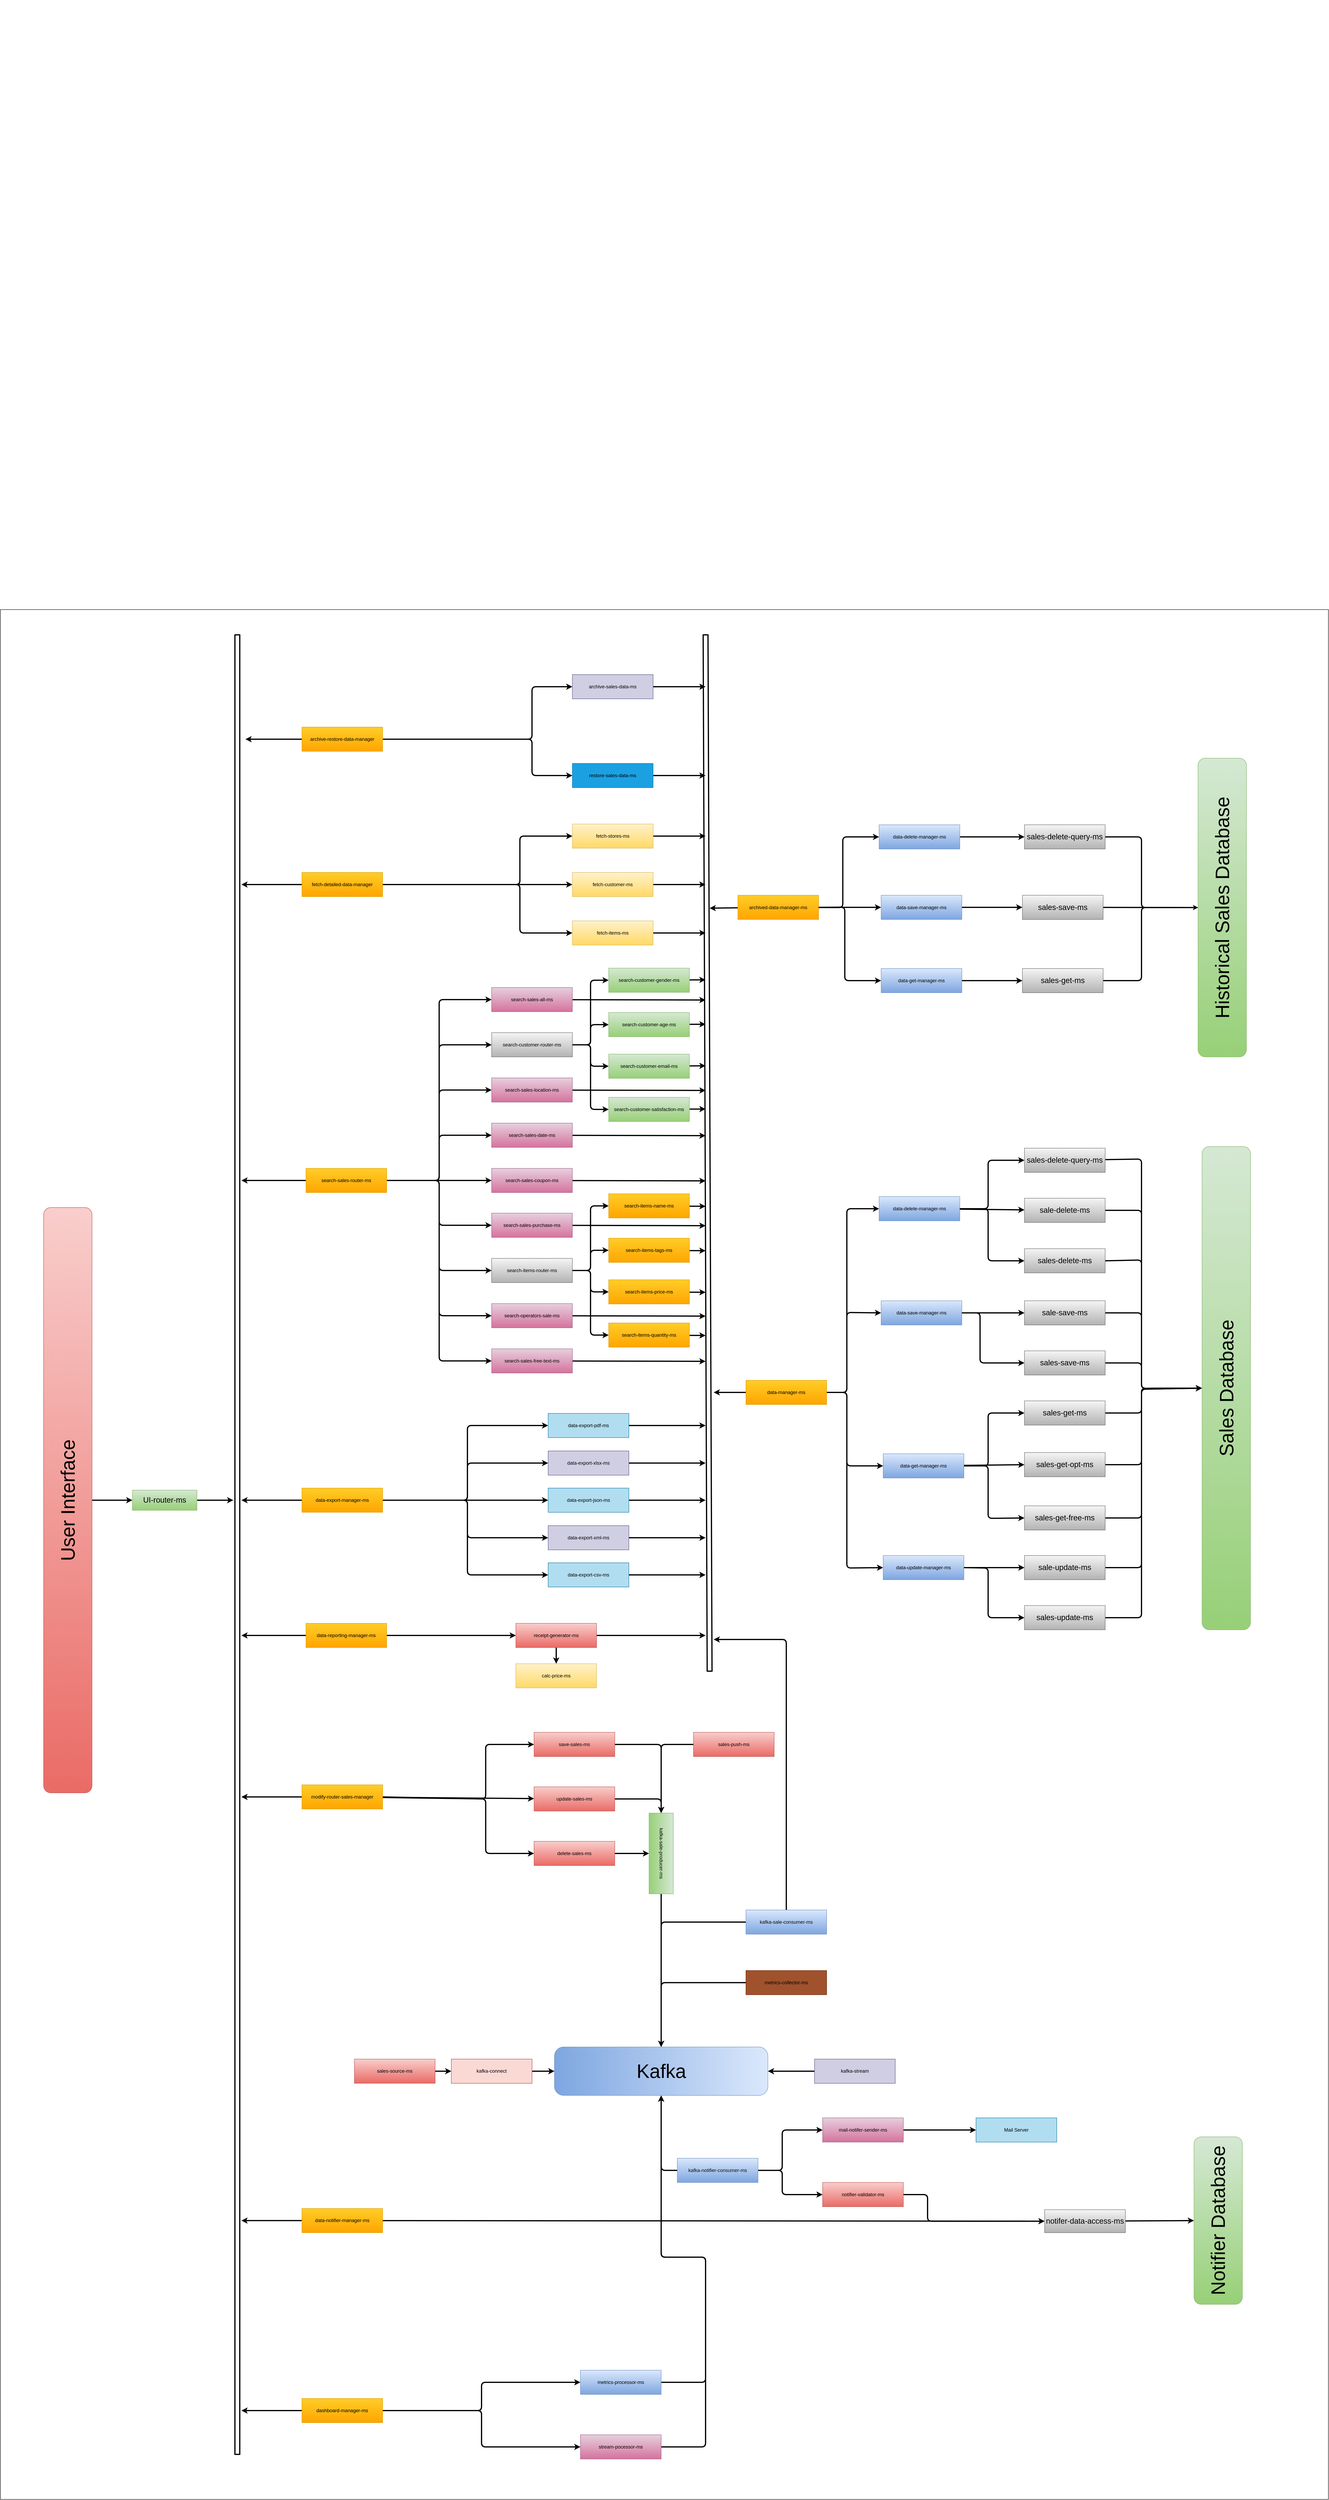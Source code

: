 <mxfile>
    <diagram name="Page-1" id="LnwlIgTbzqFxvhUvmdAp">
        <mxGraphModel dx="4910" dy="7591" grid="1" gridSize="10" guides="1" tooltips="1" connect="1" arrows="1" fold="1" page="1" pageScale="1" pageWidth="3300" pageHeight="4681" math="0" shadow="0">
            <root>
                <mxCell id="0"/>
                <mxCell id="1" parent="0"/>
                <mxCell id="683" value="" style="rounded=0;whiteSpace=wrap;html=1;" vertex="1" parent="1">
                    <mxGeometry x="3" y="-4681" width="3290" height="4681" as="geometry"/>
                </mxCell>
                <mxCell id="k_AekQBZjhVLjZ5sFI8h-23" value="" style="whiteSpace=wrap;html=1;aspect=fixed;" parent="1" vertex="1">
                    <mxGeometry x="440" y="-6190" width="90" as="geometry"/>
                </mxCell>
                <mxCell id="675" style="edgeStyle=none;html=1;entryX=0;entryY=0.5;entryDx=0;entryDy=0;strokeWidth=3;" parent="1" source="46" target="355" edge="1">
                    <mxGeometry relative="1" as="geometry">
                        <Array as="points">
                            <mxPoint x="1640" y="-1870"/>
                        </Array>
                    </mxGeometry>
                </mxCell>
                <mxCell id="46" value="&lt;font color=&quot;#000000&quot;&gt;sales-push-ms&lt;/font&gt;" style="rounded=0;whiteSpace=wrap;html=1;fillColor=#f8cecc;gradientColor=#ea6b66;strokeColor=#b85450;" parent="1" vertex="1">
                    <mxGeometry x="1720.0" y="-1900" width="200" height="60" as="geometry"/>
                </mxCell>
                <mxCell id="k_AekQBZjhVLjZ5sFI8h-5" value="&lt;font color=&quot;#000000&quot;&gt;calc-price-ms&lt;/font&gt;" style="rounded=0;whiteSpace=wrap;html=1;fillColor=#fff2cc;gradientColor=#ffd966;strokeColor=#d6b656;" parent="1" vertex="1">
                    <mxGeometry x="1280" y="-2070" width="200" height="60" as="geometry"/>
                </mxCell>
                <mxCell id="227" style="edgeStyle=orthogonalEdgeStyle;html=1;entryX=0.5;entryY=0;entryDx=0;entryDy=0;fontSize=19;fontColor=#000000;strokeWidth=3;" parent="1" source="k_AekQBZjhVLjZ5sFI8h-7" target="k_AekQBZjhVLjZ5sFI8h-5" edge="1">
                    <mxGeometry relative="1" as="geometry"/>
                </mxCell>
                <mxCell id="405" style="edgeStyle=none;html=1;strokeWidth=3;" parent="1" source="k_AekQBZjhVLjZ5sFI8h-7" edge="1">
                    <mxGeometry relative="1" as="geometry">
                        <mxPoint x="1750" y="-2140" as="targetPoint"/>
                        <Array as="points">
                            <mxPoint x="1590" y="-2140"/>
                            <mxPoint x="1670" y="-2140"/>
                        </Array>
                    </mxGeometry>
                </mxCell>
                <mxCell id="k_AekQBZjhVLjZ5sFI8h-7" value="&lt;font color=&quot;#000000&quot;&gt;receipt-generator-ms&lt;/font&gt;" style="rounded=0;whiteSpace=wrap;html=1;fillColor=#f8cecc;gradientColor=#ea6b66;strokeColor=#b85450;" parent="1" vertex="1">
                    <mxGeometry x="1280" y="-2170" width="200" height="60" as="geometry"/>
                </mxCell>
                <mxCell id="658" style="edgeStyle=none;html=1;strokeWidth=3;entryX=1;entryY=0.5;entryDx=0;entryDy=0;" parent="1" source="107" target="164" edge="1">
                    <mxGeometry relative="1" as="geometry">
                        <mxPoint x="1510" y="-780" as="targetPoint"/>
                        <Array as="points">
                            <mxPoint x="1750" y="-130"/>
                            <mxPoint x="1750" y="-600"/>
                            <mxPoint x="1640" y="-600"/>
                            <mxPoint x="1640" y="-910"/>
                        </Array>
                    </mxGeometry>
                </mxCell>
                <mxCell id="107" value="&lt;font color=&quot;#000000&quot;&gt;stream-pocessor-ms&lt;/font&gt;" style="rounded=0;whiteSpace=wrap;html=1;fillColor=#e6d0de;gradientColor=#d5739d;strokeColor=#996185;" parent="1" vertex="1">
                    <mxGeometry x="1440" y="-160.0" width="200" height="60" as="geometry"/>
                </mxCell>
                <mxCell id="657" style="edgeStyle=none;html=1;entryX=1;entryY=0.5;entryDx=0;entryDy=0;strokeWidth=3;exitX=1;exitY=0.5;exitDx=0;exitDy=0;" parent="1" source="110" target="164" edge="1">
                    <mxGeometry relative="1" as="geometry">
                        <Array as="points">
                            <mxPoint x="1750" y="-290"/>
                            <mxPoint x="1750" y="-600"/>
                            <mxPoint x="1640" y="-600"/>
                            <mxPoint x="1640" y="-910"/>
                        </Array>
                    </mxGeometry>
                </mxCell>
                <mxCell id="110" value="&lt;span style=&quot;color: rgb(0, 0, 0);&quot;&gt;metrics-processor-ms&lt;/span&gt;" style="rounded=0;whiteSpace=wrap;html=1;fillColor=#dae8fc;gradientColor=#7ea6e0;strokeColor=#6c8ebf;" parent="1" vertex="1">
                    <mxGeometry x="1440" y="-320" width="200" height="60" as="geometry"/>
                </mxCell>
                <mxCell id="511" style="edgeStyle=none;html=1;entryX=0;entryY=0.5;entryDx=0;entryDy=0;strokeWidth=3;exitX=1;exitY=0.5;exitDx=0;exitDy=0;" parent="1" source="126" target="132" edge="1">
                    <mxGeometry relative="1" as="geometry">
                        <Array as="points">
                            <mxPoint x="1160" y="-2475"/>
                            <mxPoint x="1160" y="-2660"/>
                        </Array>
                    </mxGeometry>
                </mxCell>
                <mxCell id="512" style="edgeStyle=none;html=1;entryX=0;entryY=0.5;entryDx=0;entryDy=0;strokeWidth=3;exitX=1;exitY=0.5;exitDx=0;exitDy=0;" parent="1" source="126" target="128" edge="1">
                    <mxGeometry relative="1" as="geometry">
                        <Array as="points">
                            <mxPoint x="1160" y="-2475"/>
                            <mxPoint x="1160" y="-2567"/>
                        </Array>
                    </mxGeometry>
                </mxCell>
                <mxCell id="513" style="edgeStyle=none;html=1;entryX=0;entryY=0.5;entryDx=0;entryDy=0;strokeWidth=3;" parent="1" source="126" target="133" edge="1">
                    <mxGeometry relative="1" as="geometry"/>
                </mxCell>
                <mxCell id="514" style="edgeStyle=none;html=1;entryX=0;entryY=0.5;entryDx=0;entryDy=0;strokeWidth=3;exitX=1;exitY=0.5;exitDx=0;exitDy=0;" parent="1" source="126" target="129" edge="1">
                    <mxGeometry relative="1" as="geometry">
                        <Array as="points">
                            <mxPoint x="1160" y="-2475"/>
                            <mxPoint x="1160" y="-2382"/>
                        </Array>
                    </mxGeometry>
                </mxCell>
                <mxCell id="515" style="edgeStyle=none;html=1;entryX=0;entryY=0.5;entryDx=0;entryDy=0;strokeWidth=3;exitX=1;exitY=0.5;exitDx=0;exitDy=0;" parent="1" source="126" target="130" edge="1">
                    <mxGeometry relative="1" as="geometry">
                        <Array as="points">
                            <mxPoint x="1160" y="-2475"/>
                            <mxPoint x="1160" y="-2290"/>
                        </Array>
                    </mxGeometry>
                </mxCell>
                <mxCell id="666" style="edgeStyle=none;html=1;strokeWidth=3;" parent="1" source="126" edge="1">
                    <mxGeometry relative="1" as="geometry">
                        <mxPoint x="600" y="-2475" as="targetPoint"/>
                    </mxGeometry>
                </mxCell>
                <mxCell id="126" value="&lt;span style=&quot;color: rgb(0, 0, 0);&quot;&gt;data-export-manager-ms&lt;/span&gt;" style="rounded=0;whiteSpace=wrap;html=1;fillColor=#ffcd28;gradientColor=#ffa500;strokeColor=#d79b00;" parent="1" vertex="1">
                    <mxGeometry x="750" y="-2505" width="200" height="60" as="geometry"/>
                </mxCell>
                <mxCell id="679" style="edgeStyle=none;html=1;strokeWidth=3;" parent="1" source="128" edge="1">
                    <mxGeometry relative="1" as="geometry">
                        <mxPoint x="1750" y="-2567" as="targetPoint"/>
                    </mxGeometry>
                </mxCell>
                <mxCell id="128" value="&lt;span style=&quot;color: rgb(0, 0, 0);&quot;&gt;data-export-xlsx-ms&lt;/span&gt;" style="rounded=0;whiteSpace=wrap;html=1;fillColor=#d0cee2;strokeColor=#56517e;" parent="1" vertex="1">
                    <mxGeometry x="1360" y="-2597" width="200" height="60" as="geometry"/>
                </mxCell>
                <mxCell id="681" style="edgeStyle=none;html=1;strokeWidth=3;" parent="1" source="129" edge="1">
                    <mxGeometry relative="1" as="geometry">
                        <mxPoint x="1750" y="-2382" as="targetPoint"/>
                    </mxGeometry>
                </mxCell>
                <mxCell id="129" value="&lt;span style=&quot;color: rgb(0, 0, 0);&quot;&gt;data-export-xml-ms&lt;/span&gt;" style="rounded=0;whiteSpace=wrap;html=1;fillColor=#d0cee2;strokeColor=#56517e;" parent="1" vertex="1">
                    <mxGeometry x="1360" y="-2412" width="200" height="60" as="geometry"/>
                </mxCell>
                <mxCell id="682" style="edgeStyle=none;html=1;strokeWidth=3;" parent="1" source="130" edge="1">
                    <mxGeometry relative="1" as="geometry">
                        <mxPoint x="1750" y="-2290" as="targetPoint"/>
                    </mxGeometry>
                </mxCell>
                <mxCell id="130" value="&lt;span style=&quot;color: rgb(0, 0, 0);&quot;&gt;data-export-csv-ms&lt;/span&gt;" style="rounded=0;whiteSpace=wrap;html=1;fillColor=#b1ddf0;strokeColor=#10739e;" parent="1" vertex="1">
                    <mxGeometry x="1360" y="-2320" width="200" height="60" as="geometry"/>
                </mxCell>
                <mxCell id="678" style="edgeStyle=none;html=1;strokeWidth=3;" parent="1" source="132" edge="1">
                    <mxGeometry relative="1" as="geometry">
                        <mxPoint x="1750" y="-2660" as="targetPoint"/>
                    </mxGeometry>
                </mxCell>
                <mxCell id="132" value="&lt;span style=&quot;color: rgb(0, 0, 0);&quot;&gt;data-export-pdf-ms&lt;/span&gt;" style="rounded=0;whiteSpace=wrap;html=1;fillColor=#b1ddf0;strokeColor=#10739e;" parent="1" vertex="1">
                    <mxGeometry x="1360" y="-2690" width="200" height="60" as="geometry"/>
                </mxCell>
                <mxCell id="680" style="edgeStyle=none;html=1;strokeWidth=3;" parent="1" source="133" edge="1">
                    <mxGeometry relative="1" as="geometry">
                        <mxPoint x="1750" y="-2475" as="targetPoint"/>
                    </mxGeometry>
                </mxCell>
                <mxCell id="133" value="&lt;span style=&quot;color: rgb(0, 0, 0);&quot;&gt;data-export-json-ms&lt;/span&gt;" style="rounded=0;whiteSpace=wrap;html=1;fillColor=#b1ddf0;strokeColor=#10739e;" parent="1" vertex="1">
                    <mxGeometry x="1360" y="-2505" width="200" height="60" as="geometry"/>
                </mxCell>
                <mxCell id="163" value="&lt;p style=&quot;line-height: 220%; font-size: 48px;&quot;&gt;&lt;font style=&quot;font-size: 48px;&quot; color=&quot;#000000&quot;&gt;Sales Database&lt;/font&gt;&lt;/p&gt;" style="rounded=1;whiteSpace=wrap;html=1;fillColor=#d5e8d4;gradientColor=#97d077;strokeColor=#82b366;verticalAlign=middle;horizontal=0;fontSize=48;" parent="1" vertex="1">
                    <mxGeometry x="2980" y="-3351" width="120" height="1197" as="geometry"/>
                </mxCell>
                <mxCell id="164" value="&lt;p style=&quot;line-height: 220%; font-size: 48px;&quot;&gt;&lt;font style=&quot;font-size: 48px;&quot; color=&quot;#000000&quot;&gt;Kafka&lt;/font&gt;&lt;/p&gt;" style="rounded=1;whiteSpace=wrap;html=1;fillColor=#dae8fc;gradientColor=#7ea6e0;strokeColor=#6c8ebf;verticalAlign=middle;horizontal=0;fontSize=48;rotation=90;arcSize=19;" parent="1" vertex="1">
                    <mxGeometry x="1580" y="-1325" width="120" height="528.75" as="geometry"/>
                </mxCell>
                <mxCell id="212" style="edgeStyle=orthogonalEdgeStyle;html=1;fontSize=19;fontColor=#000000;strokeWidth=3;" parent="1" source="165" target="233" edge="1">
                    <mxGeometry relative="1" as="geometry"/>
                </mxCell>
                <mxCell id="165" value="&lt;p style=&quot;line-height: 220%; font-size: 48px;&quot;&gt;&lt;font style=&quot;font-size: 48px;&quot; color=&quot;#000000&quot;&gt;User Interface&lt;/font&gt;&lt;/p&gt;" style="rounded=1;whiteSpace=wrap;html=1;fillColor=#f8cecc;gradientColor=#ea6b66;strokeColor=#b85450;verticalAlign=middle;horizontal=0;fontSize=48;" parent="1" vertex="1">
                    <mxGeometry x="110" y="-3200" width="120" height="1450" as="geometry"/>
                </mxCell>
                <mxCell id="665" style="edgeStyle=none;html=1;strokeWidth=3;" parent="1" source="233" edge="1">
                    <mxGeometry relative="1" as="geometry">
                        <mxPoint x="580" y="-2475" as="targetPoint"/>
                    </mxGeometry>
                </mxCell>
                <mxCell id="233" value="&lt;span style=&quot;color: rgb(0, 0, 0); font-size: 19px;&quot;&gt;UI-router-ms&lt;/span&gt;" style="rounded=0;whiteSpace=wrap;html=1;fillColor=#d5e8d4;gradientColor=#97d077;strokeColor=#82b366;fontSize=19;" parent="1" vertex="1">
                    <mxGeometry x="330" y="-2500" width="160" height="50" as="geometry"/>
                </mxCell>
                <mxCell id="244" style="edgeStyle=orthogonalEdgeStyle;html=1;entryX=0;entryY=0.5;entryDx=0;entryDy=0;fontSize=20;fontColor=#000000;strokeWidth=3;" parent="1" source="243" target="k_AekQBZjhVLjZ5sFI8h-7" edge="1">
                    <mxGeometry relative="1" as="geometry">
                        <Array as="points">
                            <mxPoint x="1240" y="-2140"/>
                            <mxPoint x="1240" y="-2140"/>
                        </Array>
                    </mxGeometry>
                </mxCell>
                <mxCell id="670" style="edgeStyle=none;html=1;strokeWidth=3;" parent="1" source="243" edge="1">
                    <mxGeometry relative="1" as="geometry">
                        <mxPoint x="600" y="-2140" as="targetPoint"/>
                    </mxGeometry>
                </mxCell>
                <mxCell id="243" value="&lt;span style=&quot;color: rgb(0, 0, 0);&quot;&gt;data-reporting-manager-ms&lt;/span&gt;" style="rounded=0;whiteSpace=wrap;html=1;fillColor=#ffcd28;gradientColor=#ffa500;strokeColor=#d79b00;" parent="1" vertex="1">
                    <mxGeometry x="760" y="-2170" width="200" height="60" as="geometry"/>
                </mxCell>
                <mxCell id="276" style="edgeStyle=orthogonalEdgeStyle;html=1;entryX=0;entryY=0.5;entryDx=0;entryDy=0;fontSize=28;fontColor=#000000;strokeWidth=3;" parent="1" edge="1">
                    <mxGeometry relative="1" as="geometry">
                        <mxPoint x="839.91" y="-620" as="sourcePoint"/>
                    </mxGeometry>
                </mxCell>
                <mxCell id="335" style="edgeStyle=none;html=1;strokeWidth=3;" parent="1" source="k_AekQBZjhVLjZ5sFI8h-2" edge="1">
                    <mxGeometry relative="1" as="geometry">
                        <mxPoint x="1750" y="-4120" as="targetPoint"/>
                    </mxGeometry>
                </mxCell>
                <mxCell id="k_AekQBZjhVLjZ5sFI8h-2" value="&lt;font color=&quot;#000000&quot;&gt;fetch-stores-ms&lt;/font&gt;" style="rounded=0;whiteSpace=wrap;html=1;fillColor=#fff2cc;gradientColor=#ffd966;strokeColor=#d6b656;" parent="1" vertex="1">
                    <mxGeometry x="1420.09" y="-4150" width="200" height="60" as="geometry"/>
                </mxCell>
                <mxCell id="336" style="edgeStyle=none;html=1;strokeWidth=3;" parent="1" source="k_AekQBZjhVLjZ5sFI8h-3" edge="1">
                    <mxGeometry relative="1" as="geometry">
                        <mxPoint x="1750" y="-4000" as="targetPoint"/>
                    </mxGeometry>
                </mxCell>
                <mxCell id="k_AekQBZjhVLjZ5sFI8h-3" value="&lt;font color=&quot;#050505&quot;&gt;fetch-customer-ms&lt;/font&gt;" style="rounded=0;whiteSpace=wrap;html=1;fillColor=#fff2cc;gradientColor=#ffd966;strokeColor=#d6b656;" parent="1" vertex="1">
                    <mxGeometry x="1420" y="-4030" width="200" height="60" as="geometry"/>
                </mxCell>
                <mxCell id="337" style="edgeStyle=none;html=1;strokeWidth=3;" parent="1" source="k_AekQBZjhVLjZ5sFI8h-4" edge="1">
                    <mxGeometry relative="1" as="geometry">
                        <mxPoint x="1750" y="-3880" as="targetPoint"/>
                    </mxGeometry>
                </mxCell>
                <mxCell id="k_AekQBZjhVLjZ5sFI8h-4" value="&lt;font color=&quot;#000000&quot;&gt;fetch-items-ms&lt;/font&gt;" style="rounded=0;whiteSpace=wrap;html=1;fillColor=#fff2cc;gradientColor=#ffd966;strokeColor=#d6b656;" parent="1" vertex="1">
                    <mxGeometry x="1420" y="-3910" width="200" height="60" as="geometry"/>
                </mxCell>
                <mxCell id="262" style="edgeStyle=orthogonalEdgeStyle;html=1;entryX=0;entryY=0.5;entryDx=0;entryDy=0;fontSize=28;fontColor=#000000;strokeWidth=3;" parent="1" source="260" target="k_AekQBZjhVLjZ5sFI8h-3" edge="1">
                    <mxGeometry relative="1" as="geometry"/>
                </mxCell>
                <mxCell id="263" style="edgeStyle=orthogonalEdgeStyle;html=1;entryX=0;entryY=0.5;entryDx=0;entryDy=0;fontSize=28;fontColor=#000000;strokeWidth=3;" parent="1" source="260" target="k_AekQBZjhVLjZ5sFI8h-4" edge="1">
                    <mxGeometry relative="1" as="geometry">
                        <Array as="points">
                            <mxPoint x="1290" y="-4000"/>
                            <mxPoint x="1290" y="-3880"/>
                        </Array>
                    </mxGeometry>
                </mxCell>
                <mxCell id="264" style="edgeStyle=orthogonalEdgeStyle;html=1;entryX=0;entryY=0.5;entryDx=0;entryDy=0;fontSize=28;fontColor=#000000;strokeWidth=3;" parent="1" source="260" target="k_AekQBZjhVLjZ5sFI8h-2" edge="1">
                    <mxGeometry relative="1" as="geometry">
                        <Array as="points">
                            <mxPoint x="1290" y="-4000"/>
                            <mxPoint x="1290" y="-4120"/>
                        </Array>
                    </mxGeometry>
                </mxCell>
                <mxCell id="668" style="edgeStyle=none;html=1;strokeWidth=3;" parent="1" source="260" edge="1">
                    <mxGeometry relative="1" as="geometry">
                        <mxPoint x="600" y="-4000" as="targetPoint"/>
                    </mxGeometry>
                </mxCell>
                <mxCell id="260" value="&lt;span style=&quot;color: rgb(0, 0, 0);&quot;&gt;fetch-detailed-data-manager&lt;/span&gt;" style="rounded=0;whiteSpace=wrap;html=1;fillColor=#ffcd28;gradientColor=#ffa500;strokeColor=#d79b00;" parent="1" vertex="1">
                    <mxGeometry x="750" y="-4030" width="200" height="60" as="geometry"/>
                </mxCell>
                <mxCell id="283" style="edgeStyle=orthogonalEdgeStyle;html=1;entryX=0;entryY=0.5;entryDx=0;entryDy=0;fontSize=28;fontColor=#000000;strokeWidth=3;exitX=1;exitY=0.5;exitDx=0;exitDy=0;" parent="1" source="281" target="110" edge="1">
                    <mxGeometry relative="1" as="geometry">
                        <mxPoint x="1420.09" y="-390" as="sourcePoint"/>
                    </mxGeometry>
                </mxCell>
                <mxCell id="284" style="edgeStyle=orthogonalEdgeStyle;html=1;entryX=0;entryY=0.5;entryDx=0;entryDy=0;fontSize=28;fontColor=#000000;strokeWidth=3;exitX=1;exitY=0.5;exitDx=0;exitDy=0;" parent="1" source="281" target="107" edge="1">
                    <mxGeometry relative="1" as="geometry">
                        <mxPoint x="1420.09" y="-390" as="sourcePoint"/>
                    </mxGeometry>
                </mxCell>
                <mxCell id="674" style="edgeStyle=none;html=1;strokeWidth=3;" parent="1" source="281" edge="1">
                    <mxGeometry relative="1" as="geometry">
                        <mxPoint x="600" y="-220" as="targetPoint"/>
                    </mxGeometry>
                </mxCell>
                <mxCell id="281" value="&lt;span style=&quot;color: rgb(0, 0, 0);&quot;&gt;dashboard-manager-ms&lt;/span&gt;" style="rounded=0;whiteSpace=wrap;html=1;fillColor=#ffcd28;gradientColor=#ffa500;strokeColor=#d79b00;" parent="1" vertex="1">
                    <mxGeometry x="750" y="-250" width="200" height="60" as="geometry"/>
                </mxCell>
                <mxCell id="317" style="edgeStyle=none;html=1;strokeWidth=3;" parent="1" source="301" edge="1">
                    <mxGeometry relative="1" as="geometry">
                        <mxPoint x="1770" y="-2742" as="targetPoint"/>
                    </mxGeometry>
                </mxCell>
                <mxCell id="579" style="edgeStyle=none;html=1;entryX=0;entryY=0.5;entryDx=0;entryDy=0;strokeWidth=3;" parent="1" source="301" target="542" edge="1">
                    <mxGeometry relative="1" as="geometry">
                        <Array as="points">
                            <mxPoint x="2100" y="-2742"/>
                            <mxPoint x="2100" y="-3197"/>
                        </Array>
                    </mxGeometry>
                </mxCell>
                <mxCell id="580" style="edgeStyle=none;html=1;entryX=0;entryY=0.5;entryDx=0;entryDy=0;strokeWidth=3;" parent="1" source="301" target="544" edge="1">
                    <mxGeometry relative="1" as="geometry">
                        <Array as="points">
                            <mxPoint x="2100" y="-2742"/>
                            <mxPoint x="2100" y="-2940"/>
                        </Array>
                    </mxGeometry>
                </mxCell>
                <mxCell id="581" style="edgeStyle=none;html=1;entryX=0;entryY=0.5;entryDx=0;entryDy=0;strokeWidth=3;" parent="1" source="301" target="543" edge="1">
                    <mxGeometry relative="1" as="geometry">
                        <Array as="points">
                            <mxPoint x="2100" y="-2742"/>
                            <mxPoint x="2100" y="-2560"/>
                        </Array>
                    </mxGeometry>
                </mxCell>
                <mxCell id="582" style="edgeStyle=none;html=1;entryX=0;entryY=0.5;entryDx=0;entryDy=0;strokeWidth=3;" parent="1" source="301" target="545" edge="1">
                    <mxGeometry relative="1" as="geometry">
                        <Array as="points">
                            <mxPoint x="2100" y="-2742"/>
                            <mxPoint x="2100" y="-2307"/>
                        </Array>
                    </mxGeometry>
                </mxCell>
                <mxCell id="301" value="&lt;span style=&quot;color: rgb(0, 0, 0);&quot;&gt;data-manager-ms&lt;/span&gt;" style="rounded=0;whiteSpace=wrap;html=1;fillColor=#ffcd28;gradientColor=#ffa500;strokeColor=#d79b00;" parent="1" vertex="1">
                    <mxGeometry x="1850" y="-2772" width="200" height="60" as="geometry"/>
                </mxCell>
                <mxCell id="390" style="edgeStyle=none;html=1;strokeWidth=3;fontSize=21;" parent="1" source="n_p32m99cEEpmiuZ1xKt-4" edge="1">
                    <mxGeometry relative="1" as="geometry">
                        <mxPoint x="1750" y="-3378" as="targetPoint"/>
                    </mxGeometry>
                </mxCell>
                <mxCell id="n_p32m99cEEpmiuZ1xKt-4" value="&lt;span style=&quot;color: rgb(0, 0, 0);&quot;&gt;search-sales-date-ms&lt;/span&gt;" style="rounded=0;whiteSpace=wrap;html=1;fillColor=#e6d0de;gradientColor=#d5739d;strokeColor=#996185;" parent="1" vertex="1">
                    <mxGeometry x="1220" y="-3409" width="200" height="60" as="geometry"/>
                </mxCell>
                <mxCell id="392" style="edgeStyle=none;html=1;strokeWidth=3;fontSize=21;" parent="1" source="n_p32m99cEEpmiuZ1xKt-7" edge="1">
                    <mxGeometry relative="1" as="geometry">
                        <mxPoint x="1750" y="-3490" as="targetPoint"/>
                    </mxGeometry>
                </mxCell>
                <mxCell id="n_p32m99cEEpmiuZ1xKt-7" value="&lt;span style=&quot;color: rgb(0, 0, 0);&quot;&gt;search-sales-location-ms&lt;/span&gt;" style="rounded=0;whiteSpace=wrap;html=1;fillColor=#e6d0de;gradientColor=#d5739d;strokeColor=#996185;" parent="1" vertex="1">
                    <mxGeometry x="1220" y="-3521" width="200" height="60" as="geometry"/>
                </mxCell>
                <mxCell id="n_p32m99cEEpmiuZ1xKt-10" value="&lt;span style=&quot;color: rgb(0, 0, 0);&quot;&gt;search-customer-router-ms&lt;/span&gt;" style="rounded=0;whiteSpace=wrap;html=1;fillColor=#f5f5f5;gradientColor=#b3b3b3;strokeColor=#666666;" parent="1" vertex="1">
                    <mxGeometry x="1220.09" y="-3633" width="200" height="60" as="geometry"/>
                </mxCell>
                <mxCell id="n_p32m99cEEpmiuZ1xKt-16" value="&lt;span style=&quot;color: rgb(0, 0, 0);&quot;&gt;search-items-router-ms&lt;/span&gt;" style="rounded=0;whiteSpace=wrap;html=1;fillColor=#f5f5f5;gradientColor=#b3b3b3;strokeColor=#666666;" parent="1" vertex="1">
                    <mxGeometry x="1220" y="-3074" width="200" height="60" as="geometry"/>
                </mxCell>
                <mxCell id="394" style="edgeStyle=none;html=1;strokeWidth=3;fontSize=21;" parent="1" source="n_p32m99cEEpmiuZ1xKt-19" edge="1">
                    <mxGeometry relative="1" as="geometry">
                        <mxPoint x="1750" y="-3155" as="targetPoint"/>
                    </mxGeometry>
                </mxCell>
                <mxCell id="n_p32m99cEEpmiuZ1xKt-19" value="&lt;span style=&quot;color: rgb(0, 0, 0);&quot;&gt;search-sales-purchase-ms&lt;/span&gt;" style="rounded=0;whiteSpace=wrap;html=1;fillColor=#e6d0de;gradientColor=#d5739d;strokeColor=#996185;" parent="1" vertex="1">
                    <mxGeometry x="1220" y="-3186" width="200" height="60" as="geometry"/>
                </mxCell>
                <mxCell id="388" style="edgeStyle=none;html=1;strokeWidth=3;fontSize=21;" parent="1" source="n_p32m99cEEpmiuZ1xKt-22" edge="1">
                    <mxGeometry relative="1" as="geometry">
                        <mxPoint x="1750" y="-3266" as="targetPoint"/>
                    </mxGeometry>
                </mxCell>
                <mxCell id="n_p32m99cEEpmiuZ1xKt-22" value="&lt;span style=&quot;color: rgb(0, 0, 0);&quot;&gt;search-sales&lt;/span&gt;&lt;font color=&quot;#000000&quot;&gt;-coupon-ms&lt;/font&gt;" style="rounded=0;whiteSpace=wrap;html=1;fillColor=#e6d0de;gradientColor=#d5739d;strokeColor=#996185;" parent="1" vertex="1">
                    <mxGeometry x="1220" y="-3297" width="200" height="60" as="geometry"/>
                </mxCell>
                <mxCell id="391" style="edgeStyle=none;html=1;strokeWidth=3;fontSize=21;" parent="1" source="n_p32m99cEEpmiuZ1xKt-26" edge="1">
                    <mxGeometry relative="1" as="geometry">
                        <mxPoint x="1750" y="-2931" as="targetPoint"/>
                    </mxGeometry>
                </mxCell>
                <mxCell id="n_p32m99cEEpmiuZ1xKt-26" value="&lt;span style=&quot;color: rgb(0, 0, 0);&quot;&gt;search-operators-sale-ms&lt;/span&gt;" style="rounded=0;whiteSpace=wrap;html=1;fillColor=#e6d0de;gradientColor=#d5739d;strokeColor=#996185;" parent="1" vertex="1">
                    <mxGeometry x="1220" y="-2962" width="200" height="60" as="geometry"/>
                </mxCell>
                <mxCell id="389" style="edgeStyle=none;html=1;strokeWidth=3;fontSize=21;" parent="1" source="n_p32m99cEEpmiuZ1xKt-29" edge="1">
                    <mxGeometry relative="1" as="geometry">
                        <mxPoint x="1750" y="-2819" as="targetPoint"/>
                    </mxGeometry>
                </mxCell>
                <mxCell id="n_p32m99cEEpmiuZ1xKt-29" value="&lt;span style=&quot;color: rgb(0, 0, 0);&quot;&gt;search-sales-free-text-ms&lt;/span&gt;" style="rounded=0;whiteSpace=wrap;html=1;fillColor=#e6d0de;gradientColor=#d5739d;strokeColor=#996185;" parent="1" vertex="1">
                    <mxGeometry x="1220.09" y="-2850" width="200" height="60" as="geometry"/>
                </mxCell>
                <mxCell id="393" style="edgeStyle=none;html=1;strokeWidth=3;fontSize=21;" parent="1" source="oRM4DhLdFYv9oafPMZ9c-1" edge="1">
                    <mxGeometry relative="1" as="geometry">
                        <mxPoint x="1750" y="-3714" as="targetPoint"/>
                    </mxGeometry>
                </mxCell>
                <mxCell id="oRM4DhLdFYv9oafPMZ9c-1" value="&lt;span style=&quot;color: rgb(0, 0, 0);&quot;&gt;search-sales-all-ms&lt;/span&gt;" style="rounded=0;whiteSpace=wrap;html=1;fillColor=#e6d0de;gradientColor=#d5739d;strokeColor=#996185;" parent="1" vertex="1">
                    <mxGeometry x="1220" y="-3745" width="200" height="60" as="geometry"/>
                </mxCell>
                <mxCell id="330" style="edgeStyle=none;html=1;strokeWidth=3;" parent="1" source="13" edge="1">
                    <mxGeometry relative="1" as="geometry">
                        <mxPoint x="1750" y="-3203" as="targetPoint"/>
                    </mxGeometry>
                </mxCell>
                <mxCell id="13" value="&lt;span style=&quot;color: rgb(0, 0, 0);&quot;&gt;search-items-name-ms&lt;/span&gt;" style="rounded=0;whiteSpace=wrap;html=1;fillColor=#ffcd28;gradientColor=#ffa500;strokeColor=#d79b00;" parent="1" vertex="1">
                    <mxGeometry x="1510" y="-3234" width="200" height="60" as="geometry"/>
                </mxCell>
                <mxCell id="187" style="edgeStyle=orthogonalEdgeStyle;html=1;entryX=0;entryY=0.5;entryDx=0;entryDy=0;fontSize=48;fontColor=#000000;strokeWidth=3;" parent="1" source="n_p32m99cEEpmiuZ1xKt-16" target="13" edge="1">
                    <mxGeometry relative="1" as="geometry"/>
                </mxCell>
                <mxCell id="329" style="edgeStyle=none;html=1;strokeWidth=3;" parent="1" source="14" edge="1">
                    <mxGeometry relative="1" as="geometry">
                        <mxPoint x="1750" y="-3093" as="targetPoint"/>
                    </mxGeometry>
                </mxCell>
                <mxCell id="14" value="&lt;span style=&quot;color: rgb(0, 0, 0);&quot;&gt;search-items-tags-ms&lt;/span&gt;" style="rounded=0;whiteSpace=wrap;html=1;fillColor=#ffcd28;gradientColor=#ffa500;strokeColor=#d79b00;" parent="1" vertex="1">
                    <mxGeometry x="1510" y="-3124" width="200" height="60" as="geometry"/>
                </mxCell>
                <mxCell id="188" style="edgeStyle=orthogonalEdgeStyle;html=1;entryX=0;entryY=0.5;entryDx=0;entryDy=0;fontSize=48;fontColor=#000000;strokeWidth=3;" parent="1" source="n_p32m99cEEpmiuZ1xKt-16" target="14" edge="1">
                    <mxGeometry relative="1" as="geometry"/>
                </mxCell>
                <mxCell id="328" style="edgeStyle=none;html=1;strokeWidth=3;" parent="1" source="15" edge="1">
                    <mxGeometry relative="1" as="geometry">
                        <mxPoint x="1750" y="-2990" as="targetPoint"/>
                    </mxGeometry>
                </mxCell>
                <mxCell id="15" value="&lt;span style=&quot;color: rgb(0, 0, 0);&quot;&gt;search-items-price-ms&lt;/span&gt;" style="rounded=0;whiteSpace=wrap;html=1;fillColor=#ffcd28;gradientColor=#ffa500;strokeColor=#d79b00;" parent="1" vertex="1">
                    <mxGeometry x="1510" y="-3021" width="200" height="60" as="geometry"/>
                </mxCell>
                <mxCell id="189" style="edgeStyle=orthogonalEdgeStyle;html=1;entryX=0;entryY=0.5;entryDx=0;entryDy=0;fontSize=48;fontColor=#000000;strokeWidth=3;" parent="1" source="n_p32m99cEEpmiuZ1xKt-16" target="15" edge="1">
                    <mxGeometry relative="1" as="geometry"/>
                </mxCell>
                <mxCell id="327" style="edgeStyle=none;html=1;strokeWidth=3;" parent="1" source="16" edge="1">
                    <mxGeometry relative="1" as="geometry">
                        <mxPoint x="1750" y="-2883" as="targetPoint"/>
                    </mxGeometry>
                </mxCell>
                <mxCell id="16" value="&lt;span style=&quot;color: rgb(0, 0, 0);&quot;&gt;search-items-quantity-ms&lt;/span&gt;" style="rounded=0;whiteSpace=wrap;html=1;fillColor=#ffcd28;gradientColor=#ffa500;strokeColor=#d79b00;" parent="1" vertex="1">
                    <mxGeometry x="1510" y="-2914" width="200" height="60" as="geometry"/>
                </mxCell>
                <mxCell id="190" style="edgeStyle=orthogonalEdgeStyle;html=1;entryX=0;entryY=0.5;entryDx=0;entryDy=0;fontSize=48;fontColor=#000000;strokeWidth=3;" parent="1" source="n_p32m99cEEpmiuZ1xKt-16" target="16" edge="1">
                    <mxGeometry relative="1" as="geometry"/>
                </mxCell>
                <mxCell id="178" style="edgeStyle=orthogonalEdgeStyle;html=1;entryX=0;entryY=0.5;entryDx=0;entryDy=0;fontSize=48;fontColor=#000000;strokeWidth=3;" parent="1" source="166" target="oRM4DhLdFYv9oafPMZ9c-1" edge="1">
                    <mxGeometry relative="1" as="geometry"/>
                </mxCell>
                <mxCell id="179" style="edgeStyle=orthogonalEdgeStyle;html=1;entryX=0;entryY=0.5;entryDx=0;entryDy=0;fontSize=48;fontColor=#000000;strokeWidth=3;" parent="1" source="166" target="n_p32m99cEEpmiuZ1xKt-10" edge="1">
                    <mxGeometry relative="1" as="geometry"/>
                </mxCell>
                <mxCell id="180" style="edgeStyle=orthogonalEdgeStyle;html=1;entryX=0;entryY=0.5;entryDx=0;entryDy=0;fontSize=48;fontColor=#000000;strokeWidth=3;" parent="1" source="166" target="n_p32m99cEEpmiuZ1xKt-7" edge="1">
                    <mxGeometry relative="1" as="geometry"/>
                </mxCell>
                <mxCell id="181" style="edgeStyle=orthogonalEdgeStyle;html=1;entryX=0;entryY=0.5;entryDx=0;entryDy=0;fontSize=48;fontColor=#000000;strokeWidth=3;" parent="1" source="166" target="n_p32m99cEEpmiuZ1xKt-4" edge="1">
                    <mxGeometry relative="1" as="geometry"/>
                </mxCell>
                <mxCell id="182" style="edgeStyle=orthogonalEdgeStyle;html=1;entryX=0;entryY=0.5;entryDx=0;entryDy=0;fontSize=48;fontColor=#000000;strokeWidth=3;" parent="1" source="166" target="n_p32m99cEEpmiuZ1xKt-22" edge="1">
                    <mxGeometry relative="1" as="geometry"/>
                </mxCell>
                <mxCell id="183" style="edgeStyle=orthogonalEdgeStyle;html=1;entryX=0;entryY=0.5;entryDx=0;entryDy=0;fontSize=48;fontColor=#000000;strokeWidth=3;" parent="1" source="166" target="n_p32m99cEEpmiuZ1xKt-19" edge="1">
                    <mxGeometry relative="1" as="geometry"/>
                </mxCell>
                <mxCell id="184" style="edgeStyle=orthogonalEdgeStyle;html=1;entryX=0;entryY=0.5;entryDx=0;entryDy=0;fontSize=48;fontColor=#000000;strokeWidth=3;" parent="1" source="166" target="n_p32m99cEEpmiuZ1xKt-16" edge="1">
                    <mxGeometry relative="1" as="geometry"/>
                </mxCell>
                <mxCell id="185" style="edgeStyle=orthogonalEdgeStyle;html=1;fontSize=48;fontColor=#000000;entryX=0;entryY=0.5;entryDx=0;entryDy=0;strokeWidth=3;" parent="1" source="166" target="n_p32m99cEEpmiuZ1xKt-26" edge="1">
                    <mxGeometry relative="1" as="geometry">
                        <mxPoint x="1180.0" y="-3004" as="targetPoint"/>
                    </mxGeometry>
                </mxCell>
                <mxCell id="186" style="edgeStyle=orthogonalEdgeStyle;html=1;entryX=0;entryY=0.5;entryDx=0;entryDy=0;fontSize=48;fontColor=#000000;strokeWidth=3;" parent="1" source="166" target="n_p32m99cEEpmiuZ1xKt-29" edge="1">
                    <mxGeometry relative="1" as="geometry"/>
                </mxCell>
                <mxCell id="667" style="edgeStyle=none;html=1;strokeWidth=3;" parent="1" source="166" edge="1">
                    <mxGeometry relative="1" as="geometry">
                        <mxPoint x="600" y="-3267" as="targetPoint"/>
                    </mxGeometry>
                </mxCell>
                <mxCell id="166" value="&lt;font color=&quot;#000000&quot;&gt;search-sales-router-ms&lt;/font&gt;" style="rounded=0;whiteSpace=wrap;html=1;fillColor=#ffcd28;gradientColor=#ffa500;strokeColor=#d79b00;" parent="1" vertex="1">
                    <mxGeometry x="760" y="-3297" width="200" height="60" as="geometry"/>
                </mxCell>
                <mxCell id="334" style="edgeStyle=none;html=1;strokeWidth=3;" parent="1" source="25" edge="1">
                    <mxGeometry relative="1" as="geometry">
                        <mxPoint x="1750" y="-3764" as="targetPoint"/>
                    </mxGeometry>
                </mxCell>
                <mxCell id="25" value="&lt;span style=&quot;color: rgb(0, 0, 0);&quot;&gt;search-customer-gender-ms&lt;/span&gt;" style="rounded=0;whiteSpace=wrap;html=1;fillColor=#d5e8d4;gradientColor=#97d077;strokeColor=#82b366;" parent="1" vertex="1">
                    <mxGeometry x="1510" y="-3793" width="200" height="60" as="geometry"/>
                </mxCell>
                <mxCell id="193" style="edgeStyle=orthogonalEdgeStyle;html=1;entryX=0;entryY=0.5;entryDx=0;entryDy=0;fontSize=48;fontColor=#000000;strokeWidth=3;" parent="1" source="n_p32m99cEEpmiuZ1xKt-10" target="25" edge="1">
                    <mxGeometry relative="1" as="geometry"/>
                </mxCell>
                <mxCell id="333" style="edgeStyle=none;html=1;strokeWidth=3;" parent="1" source="26" edge="1">
                    <mxGeometry relative="1" as="geometry">
                        <mxPoint x="1750" y="-3654" as="targetPoint"/>
                    </mxGeometry>
                </mxCell>
                <mxCell id="26" value="&lt;span style=&quot;color: rgb(0, 0, 0);&quot;&gt;search-customer-age-ms&lt;/span&gt;" style="rounded=0;whiteSpace=wrap;html=1;fillColor=#d5e8d4;gradientColor=#97d077;strokeColor=#82b366;" parent="1" vertex="1">
                    <mxGeometry x="1510" y="-3683" width="200" height="60" as="geometry"/>
                </mxCell>
                <mxCell id="194" style="edgeStyle=orthogonalEdgeStyle;html=1;fontSize=48;fontColor=#000000;strokeWidth=3;" parent="1" source="n_p32m99cEEpmiuZ1xKt-10" target="26" edge="1">
                    <mxGeometry relative="1" as="geometry"/>
                </mxCell>
                <mxCell id="332" style="edgeStyle=none;html=1;strokeWidth=3;" parent="1" source="27" edge="1">
                    <mxGeometry relative="1" as="geometry">
                        <mxPoint x="1750" y="-3551" as="targetPoint"/>
                    </mxGeometry>
                </mxCell>
                <mxCell id="27" value="&lt;span style=&quot;color: rgb(0, 0, 0);&quot;&gt;search-customer-email-ms&lt;/span&gt;" style="rounded=0;whiteSpace=wrap;html=1;fillColor=#d5e8d4;gradientColor=#97d077;strokeColor=#82b366;" parent="1" vertex="1">
                    <mxGeometry x="1510" y="-3580" width="200" height="60" as="geometry"/>
                </mxCell>
                <mxCell id="195" style="edgeStyle=orthogonalEdgeStyle;html=1;fontSize=48;fontColor=#000000;strokeWidth=3;" parent="1" source="n_p32m99cEEpmiuZ1xKt-10" target="27" edge="1">
                    <mxGeometry relative="1" as="geometry"/>
                </mxCell>
                <mxCell id="331" style="edgeStyle=none;html=1;strokeWidth=3;" parent="1" source="28" edge="1">
                    <mxGeometry relative="1" as="geometry">
                        <mxPoint x="1750" y="-3444" as="targetPoint"/>
                    </mxGeometry>
                </mxCell>
                <mxCell id="28" value="&lt;font color=&quot;#000000&quot;&gt;search-customer-satisfaction&lt;/font&gt;&lt;font color=&quot;#000000&quot;&gt;-ms&lt;/font&gt;" style="rounded=0;whiteSpace=wrap;html=1;fillColor=#d5e8d4;gradientColor=#97d077;strokeColor=#82b366;" parent="1" vertex="1">
                    <mxGeometry x="1510" y="-3473" width="200" height="60" as="geometry"/>
                </mxCell>
                <mxCell id="196" style="edgeStyle=orthogonalEdgeStyle;html=1;entryX=0;entryY=0.5;entryDx=0;entryDy=0;fontSize=48;fontColor=#000000;strokeWidth=3;" parent="1" source="n_p32m99cEEpmiuZ1xKt-10" target="28" edge="1">
                    <mxGeometry relative="1" as="geometry"/>
                </mxCell>
                <mxCell id="315" value="" style="endArrow=none;html=1;strokeWidth=3;shape=flexArrow;" parent="1" edge="1">
                    <mxGeometry width="50" height="50" relative="1" as="geometry">
                        <mxPoint x="1760" y="-2050" as="sourcePoint"/>
                        <mxPoint x="1750" y="-4620" as="targetPoint"/>
                    </mxGeometry>
                </mxCell>
                <mxCell id="338" value="&lt;p style=&quot;line-height: 220%; font-size: 48px;&quot;&gt;&lt;font style=&quot;font-size: 48px;&quot; color=&quot;#000000&quot;&gt;Historical Sales&amp;nbsp;&lt;/font&gt;&lt;span style=&quot;color: rgb(0, 0, 0);&quot;&gt;Database&lt;/span&gt;&lt;/p&gt;" style="rounded=1;whiteSpace=wrap;html=1;fillColor=#d5e8d4;gradientColor=#97d077;strokeColor=#82b366;verticalAlign=middle;horizontal=0;fontSize=48;" parent="1" vertex="1">
                    <mxGeometry x="2970" y="-4313" width="120" height="740" as="geometry"/>
                </mxCell>
                <mxCell id="421" style="edgeStyle=none;html=1;strokeWidth=3;" parent="1" source="339" edge="1">
                    <mxGeometry relative="1" as="geometry">
                        <mxPoint x="1750" y="-4490" as="targetPoint"/>
                    </mxGeometry>
                </mxCell>
                <mxCell id="339" value="&lt;span style=&quot;color: rgb(0, 0, 0);&quot;&gt;archive-sales-data-ms&lt;/span&gt;" style="rounded=0;whiteSpace=wrap;html=1;fillColor=#d0cee2;strokeColor=#56517e;rotation=0;" parent="1" vertex="1">
                    <mxGeometry x="1420" y="-4520" width="200" height="60" as="geometry"/>
                </mxCell>
                <mxCell id="422" style="edgeStyle=none;html=1;strokeWidth=3;" parent="1" source="340" edge="1">
                    <mxGeometry relative="1" as="geometry">
                        <mxPoint x="1750" y="-4270" as="targetPoint"/>
                    </mxGeometry>
                </mxCell>
                <mxCell id="340" value="&lt;span style=&quot;color: rgb(0, 0, 0);&quot;&gt;restore-sales-data-ms&lt;/span&gt;" style="rounded=0;whiteSpace=wrap;html=1;fillColor=#1ba1e2;strokeColor=#006EAF;rotation=0;fontColor=#ffffff;" parent="1" vertex="1">
                    <mxGeometry x="1420" y="-4300" width="200" height="60" as="geometry"/>
                </mxCell>
                <mxCell id="419" style="edgeStyle=none;html=1;entryX=0;entryY=0.5;entryDx=0;entryDy=0;strokeWidth=3;exitX=1;exitY=0.5;exitDx=0;exitDy=0;" parent="1" source="345" target="339" edge="1">
                    <mxGeometry relative="1" as="geometry">
                        <Array as="points">
                            <mxPoint x="1320" y="-4360"/>
                            <mxPoint x="1320" y="-4490"/>
                        </Array>
                    </mxGeometry>
                </mxCell>
                <mxCell id="420" style="edgeStyle=none;html=1;entryX=0;entryY=0.5;entryDx=0;entryDy=0;strokeWidth=3;" parent="1" source="345" target="340" edge="1">
                    <mxGeometry relative="1" as="geometry">
                        <Array as="points">
                            <mxPoint x="1320" y="-4360"/>
                            <mxPoint x="1320" y="-4270"/>
                        </Array>
                    </mxGeometry>
                </mxCell>
                <mxCell id="669" style="edgeStyle=none;html=1;strokeWidth=3;" parent="1" source="345" edge="1">
                    <mxGeometry relative="1" as="geometry">
                        <mxPoint x="610" y="-4360" as="targetPoint"/>
                    </mxGeometry>
                </mxCell>
                <mxCell id="345" value="&lt;span style=&quot;color: rgb(0, 0, 0);&quot;&gt;archive-restore-data-manager&lt;/span&gt;" style="rounded=0;whiteSpace=wrap;html=1;fillColor=#ffcd28;gradientColor=#ffa500;strokeColor=#d79b00;" parent="1" vertex="1">
                    <mxGeometry x="750.0" y="-4390" width="200" height="60" as="geometry"/>
                </mxCell>
                <mxCell id="351" style="edgeStyle=none;html=1;entryX=0;entryY=0.5;entryDx=0;entryDy=0;strokeWidth=3;fontSize=21;" parent="1" source="349" target="350" edge="1">
                    <mxGeometry relative="1" as="geometry"/>
                </mxCell>
                <mxCell id="349" value="&lt;font color=&quot;#000000&quot;&gt;sales-source-ms&lt;/font&gt;" style="rounded=0;whiteSpace=wrap;html=1;fillColor=#f8cecc;gradientColor=#ea6b66;strokeColor=#b85450;" parent="1" vertex="1">
                    <mxGeometry x="880" y="-1090.63" width="200" height="60" as="geometry"/>
                </mxCell>
                <mxCell id="352" style="edgeStyle=none;html=1;entryX=0.5;entryY=1;entryDx=0;entryDy=0;strokeWidth=3;fontSize=21;" parent="1" source="350" target="164" edge="1">
                    <mxGeometry relative="1" as="geometry"/>
                </mxCell>
                <mxCell id="350" value="&lt;font color=&quot;#000000&quot;&gt;kafka-connect&lt;/font&gt;" style="rounded=0;whiteSpace=wrap;html=1;fillColor=#fad9d5;strokeColor=#ae4132;" parent="1" vertex="1">
                    <mxGeometry x="1120.09" y="-1090.62" width="200" height="60" as="geometry"/>
                </mxCell>
                <mxCell id="354" style="edgeStyle=none;html=1;entryX=0.5;entryY=0;entryDx=0;entryDy=0;strokeWidth=3;fontSize=21;" parent="1" source="353" target="164" edge="1">
                    <mxGeometry relative="1" as="geometry"/>
                </mxCell>
                <mxCell id="353" value="&lt;font color=&quot;#000000&quot;&gt;kafka-stream&lt;/font&gt;" style="rounded=0;whiteSpace=wrap;html=1;fillColor=#d0cee2;strokeColor=#56517e;" parent="1" vertex="1">
                    <mxGeometry x="2019.91" y="-1090.62" width="200" height="60" as="geometry"/>
                </mxCell>
                <mxCell id="641" style="edgeStyle=none;html=1;entryX=0;entryY=0.5;entryDx=0;entryDy=0;strokeWidth=3;" parent="1" source="355" target="164" edge="1">
                    <mxGeometry relative="1" as="geometry"/>
                </mxCell>
                <mxCell id="355" value="&lt;font color=&quot;#000000&quot;&gt;kafka-sale-producer-ms&lt;/font&gt;" style="rounded=0;whiteSpace=wrap;html=1;fillColor=#d5e8d4;gradientColor=#97d077;strokeColor=#82b366;rotation=90;" parent="1" vertex="1">
                    <mxGeometry x="1540" y="-1630" width="200" height="60" as="geometry"/>
                </mxCell>
                <mxCell id="639" style="edgeStyle=none;html=1;entryX=0;entryY=0.5;entryDx=0;entryDy=0;strokeWidth=3;exitX=0;exitY=0.5;exitDx=0;exitDy=0;" parent="1" source="382" target="164" edge="1">
                    <mxGeometry relative="1" as="geometry">
                        <Array as="points">
                            <mxPoint x="1640" y="-1280"/>
                        </Array>
                    </mxGeometry>
                </mxCell>
                <mxCell id="382" value="&lt;span style=&quot;color: rgb(0, 0, 0);&quot;&gt;metrics-collector-ms&lt;/span&gt;" style="rounded=0;whiteSpace=wrap;html=1;fillColor=#a0522d;strokeColor=#6D1F00;fontColor=#ffffff;" parent="1" vertex="1">
                    <mxGeometry x="1850.0" y="-1310" width="200" height="60" as="geometry"/>
                </mxCell>
                <mxCell id="638" style="edgeStyle=none;html=1;strokeWidth=3;" parent="1" source="360" edge="1">
                    <mxGeometry relative="1" as="geometry">
                        <mxPoint x="1770" y="-2130.0" as="targetPoint"/>
                        <Array as="points">
                            <mxPoint x="1950" y="-2130"/>
                        </Array>
                    </mxGeometry>
                </mxCell>
                <mxCell id="640" style="edgeStyle=none;html=1;entryX=0;entryY=0.5;entryDx=0;entryDy=0;strokeWidth=3;" parent="1" source="360" target="164" edge="1">
                    <mxGeometry relative="1" as="geometry">
                        <Array as="points">
                            <mxPoint x="1640" y="-1430"/>
                        </Array>
                    </mxGeometry>
                </mxCell>
                <mxCell id="360" value="&lt;font color=&quot;#0b0a0a&quot;&gt;kafka-sale-consumer-ms&lt;/font&gt;" style="rounded=0;whiteSpace=wrap;html=1;fillColor=#dae8fc;gradientColor=#7ea6e0;strokeColor=#6c8ebf;" parent="1" vertex="1">
                    <mxGeometry x="1850" y="-1460" width="200" height="60" as="geometry"/>
                </mxCell>
                <mxCell id="432" style="edgeStyle=none;html=1;strokeWidth=3;" parent="1" source="431" edge="1">
                    <mxGeometry relative="1" as="geometry">
                        <mxPoint x="1760" y="-3941.5" as="targetPoint"/>
                    </mxGeometry>
                </mxCell>
                <mxCell id="621" style="edgeStyle=none;html=1;entryX=0;entryY=0.5;entryDx=0;entryDy=0;strokeWidth=3;" parent="1" source="431" target="614" edge="1">
                    <mxGeometry relative="1" as="geometry"/>
                </mxCell>
                <mxCell id="622" style="edgeStyle=none;html=1;entryX=0;entryY=0.5;entryDx=0;entryDy=0;strokeWidth=3;" parent="1" source="431" target="619" edge="1">
                    <mxGeometry relative="1" as="geometry">
                        <Array as="points">
                            <mxPoint x="2090" y="-3943"/>
                            <mxPoint x="2090" y="-4118"/>
                        </Array>
                    </mxGeometry>
                </mxCell>
                <mxCell id="431" value="&lt;span style=&quot;color: rgb(0, 0, 0);&quot;&gt;archived-data-manager-ms&lt;/span&gt;" style="rounded=0;whiteSpace=wrap;html=1;fillColor=#ffcd28;gradientColor=#ffa500;strokeColor=#d79b00;" parent="1" vertex="1">
                    <mxGeometry x="1830" y="-3973.5" width="200" height="60" as="geometry"/>
                </mxCell>
                <mxCell id="442" style="edgeStyle=none;html=1;strokeWidth=3;exitX=0;exitY=0.5;exitDx=0;exitDy=0;" parent="1" source="438" target="164" edge="1">
                    <mxGeometry relative="1" as="geometry">
                        <Array as="points">
                            <mxPoint x="1640" y="-815"/>
                        </Array>
                    </mxGeometry>
                </mxCell>
                <mxCell id="451" style="edgeStyle=none;html=1;entryX=0;entryY=0.5;entryDx=0;entryDy=0;strokeWidth=3;exitX=1;exitY=0.5;exitDx=0;exitDy=0;" parent="1" source="438" target="448" edge="1">
                    <mxGeometry relative="1" as="geometry">
                        <Array as="points">
                            <mxPoint x="1939.91" y="-815"/>
                            <mxPoint x="1939.91" y="-915"/>
                        </Array>
                        <mxPoint x="2179.91" y="-915" as="targetPoint"/>
                    </mxGeometry>
                </mxCell>
                <mxCell id="457" style="edgeStyle=none;html=1;entryX=0;entryY=0.5;entryDx=0;entryDy=0;strokeWidth=3;fontSize=37;" parent="1" source="438" target="456" edge="1">
                    <mxGeometry relative="1" as="geometry">
                        <Array as="points">
                            <mxPoint x="1939.91" y="-815"/>
                            <mxPoint x="1939.91" y="-755"/>
                        </Array>
                        <mxPoint x="2179.91" y="-755" as="targetPoint"/>
                    </mxGeometry>
                </mxCell>
                <mxCell id="438" value="&lt;font color=&quot;#0b0a0a&quot;&gt;kafka-notifier-consumer-ms&lt;/font&gt;" style="rounded=0;whiteSpace=wrap;html=1;fillColor=#dae8fc;gradientColor=#7ea6e0;strokeColor=#6c8ebf;" parent="1" vertex="1">
                    <mxGeometry x="1679.91" y="-845" width="200" height="60" as="geometry"/>
                </mxCell>
                <mxCell id="449" style="edgeStyle=none;html=1;entryX=0;entryY=0.5;entryDx=0;entryDy=0;strokeWidth=3;" parent="1" source="439" target="444" edge="1">
                    <mxGeometry relative="1" as="geometry"/>
                </mxCell>
                <mxCell id="673" style="edgeStyle=none;html=1;strokeWidth=3;" parent="1" source="439" edge="1">
                    <mxGeometry relative="1" as="geometry">
                        <mxPoint x="600" y="-690.63" as="targetPoint"/>
                    </mxGeometry>
                </mxCell>
                <mxCell id="439" value="&lt;span style=&quot;color: rgb(0, 0, 0);&quot;&gt;data-notifier-manager-ms&lt;/span&gt;" style="rounded=0;whiteSpace=wrap;html=1;fillColor=#ffcd28;gradientColor=#ffa500;strokeColor=#d79b00;" parent="1" vertex="1">
                    <mxGeometry x="750" y="-720.63" width="200" height="60" as="geometry"/>
                </mxCell>
                <mxCell id="443" value="&lt;p style=&quot;line-height: 220%; font-size: 48px;&quot;&gt;&lt;font style=&quot;font-size: 48px;&quot; color=&quot;#000000&quot;&gt;Notifier Database&lt;/font&gt;&lt;/p&gt;" style="rounded=1;whiteSpace=wrap;html=1;fillColor=#d5e8d4;gradientColor=#97d077;strokeColor=#82b366;verticalAlign=middle;horizontal=0;fontSize=48;" parent="1" vertex="1">
                    <mxGeometry x="2960" y="-898.13" width="120" height="415" as="geometry"/>
                </mxCell>
                <mxCell id="445" style="edgeStyle=none;html=1;entryX=0;entryY=0.5;entryDx=0;entryDy=0;strokeWidth=3;" parent="1" source="444" target="443" edge="1">
                    <mxGeometry relative="1" as="geometry"/>
                </mxCell>
                <mxCell id="444" value="&lt;span style=&quot;color: rgb(0, 0, 0); font-size: 19px;&quot;&gt;notifer-data-access-ms&lt;/span&gt;" style="rounded=0;whiteSpace=wrap;html=1;fillColor=#f5f5f5;gradientColor=#b3b3b3;strokeColor=#666666;fontSize=19;" parent="1" vertex="1">
                    <mxGeometry x="2590" y="-717.63" width="200" height="57" as="geometry"/>
                </mxCell>
                <mxCell id="455" style="edgeStyle=none;html=1;entryX=0;entryY=0.5;entryDx=0;entryDy=0;strokeWidth=3;fontSize=37;" parent="1" source="448" target="454" edge="1">
                    <mxGeometry relative="1" as="geometry"/>
                </mxCell>
                <mxCell id="448" value="&lt;font color=&quot;#000000&quot;&gt;mail-notifer-sender-ms&lt;/font&gt;" style="rounded=0;whiteSpace=wrap;html=1;fillColor=#e6d0de;gradientColor=#d5739d;strokeColor=#996185;" parent="1" vertex="1">
                    <mxGeometry x="2040" y="-945" width="200" height="60" as="geometry"/>
                </mxCell>
                <mxCell id="454" value="&lt;span style=&quot;color: rgb(0, 0, 0);&quot;&gt;Mail Server&lt;/span&gt;" style="rounded=0;whiteSpace=wrap;html=1;fillColor=#b1ddf0;strokeColor=#10739e;" parent="1" vertex="1">
                    <mxGeometry x="2420" y="-945" width="200" height="60" as="geometry"/>
                </mxCell>
                <mxCell id="458" style="edgeStyle=none;html=1;entryX=0;entryY=0.5;entryDx=0;entryDy=0;strokeWidth=3;fontSize=37;exitX=1;exitY=0.5;exitDx=0;exitDy=0;" parent="1" source="456" target="444" edge="1">
                    <mxGeometry relative="1" as="geometry">
                        <Array as="points">
                            <mxPoint x="2300" y="-755"/>
                            <mxPoint x="2300" y="-689"/>
                        </Array>
                        <mxPoint x="2750" y="-689.13" as="targetPoint"/>
                    </mxGeometry>
                </mxCell>
                <mxCell id="456" value="&lt;font color=&quot;#000000&quot;&gt;notifier-validator-ms&lt;/font&gt;" style="rounded=0;whiteSpace=wrap;html=1;fillColor=#f8cecc;gradientColor=#ea6b66;strokeColor=#b85450;" parent="1" vertex="1">
                    <mxGeometry x="2040.0" y="-785" width="200" height="60" as="geometry"/>
                </mxCell>
                <mxCell id="569" style="edgeStyle=none;html=1;entryX=0;entryY=0.5;entryDx=0;entryDy=0;strokeWidth=3;" parent="1" source="199" target="163" edge="1">
                    <mxGeometry relative="1" as="geometry">
                        <Array as="points">
                            <mxPoint x="2830" y="-3320"/>
                            <mxPoint x="2830" y="-2752"/>
                        </Array>
                    </mxGeometry>
                </mxCell>
                <mxCell id="199" value="&lt;span style=&quot;color: rgb(0, 0, 0); font-size: 19px;&quot;&gt;sales-delete-query-ms&lt;/span&gt;" style="rounded=0;whiteSpace=wrap;html=1;fillColor=#f5f5f5;gradientColor=#b3b3b3;strokeColor=#666666;fontSize=19;" parent="1" vertex="1">
                    <mxGeometry x="2540" y="-3347" width="200" height="60" as="geometry"/>
                </mxCell>
                <mxCell id="559" style="edgeStyle=none;html=1;entryX=0;entryY=0.5;entryDx=0;entryDy=0;strokeWidth=3;exitX=1;exitY=0.5;exitDx=0;exitDy=0;" parent="1" source="542" target="199" edge="1">
                    <mxGeometry relative="1" as="geometry">
                        <Array as="points">
                            <mxPoint x="2450" y="-3197"/>
                            <mxPoint x="2450" y="-3317"/>
                        </Array>
                    </mxGeometry>
                </mxCell>
                <mxCell id="542" value="&lt;span style=&quot;color: rgb(0, 0, 0);&quot;&gt;data-delete-manager-ms&lt;/span&gt;" style="rounded=0;whiteSpace=wrap;html=1;fillColor=#dae8fc;gradientColor=#7ea6e0;strokeColor=#6c8ebf;" parent="1" vertex="1">
                    <mxGeometry x="2179.91" y="-3227" width="200" height="60" as="geometry"/>
                </mxCell>
                <mxCell id="570" style="edgeStyle=none;html=1;entryX=0;entryY=0.5;entryDx=0;entryDy=0;strokeWidth=3;exitX=1;exitY=0.5;exitDx=0;exitDy=0;" parent="1" source="552" target="163" edge="1">
                    <mxGeometry relative="1" as="geometry">
                        <Array as="points">
                            <mxPoint x="2830" y="-3193"/>
                            <mxPoint x="2830" y="-2752"/>
                        </Array>
                    </mxGeometry>
                </mxCell>
                <mxCell id="552" value="&lt;span style=&quot;color: rgb(0, 0, 0); font-size: 19px;&quot;&gt;sale-delete-ms&lt;/span&gt;" style="rounded=0;whiteSpace=wrap;html=1;fillColor=#f5f5f5;gradientColor=#b3b3b3;strokeColor=#666666;fontSize=19;" parent="1" vertex="1">
                    <mxGeometry x="2540" y="-3223" width="200" height="60" as="geometry"/>
                </mxCell>
                <mxCell id="558" style="edgeStyle=none;html=1;strokeWidth=3;" parent="1" source="542" target="552" edge="1">
                    <mxGeometry relative="1" as="geometry"/>
                </mxCell>
                <mxCell id="571" style="edgeStyle=none;html=1;entryX=0;entryY=0.5;entryDx=0;entryDy=0;strokeWidth=3;exitX=1;exitY=0.5;exitDx=0;exitDy=0;" parent="1" source="553" target="163" edge="1">
                    <mxGeometry relative="1" as="geometry">
                        <Array as="points">
                            <mxPoint x="2830" y="-3070"/>
                            <mxPoint x="2830" y="-2752"/>
                        </Array>
                    </mxGeometry>
                </mxCell>
                <mxCell id="553" value="&lt;span style=&quot;color: rgb(0, 0, 0); font-size: 19px;&quot;&gt;sales-delete-ms&lt;/span&gt;" style="rounded=0;whiteSpace=wrap;html=1;fillColor=#f5f5f5;gradientColor=#b3b3b3;strokeColor=#666666;fontSize=19;" parent="1" vertex="1">
                    <mxGeometry x="2540" y="-3098" width="200" height="60" as="geometry"/>
                </mxCell>
                <mxCell id="560" style="edgeStyle=none;html=1;entryX=0;entryY=0.5;entryDx=0;entryDy=0;strokeWidth=3;exitX=1;exitY=0.5;exitDx=0;exitDy=0;" parent="1" source="542" target="553" edge="1">
                    <mxGeometry relative="1" as="geometry">
                        <Array as="points">
                            <mxPoint x="2450" y="-3197"/>
                            <mxPoint x="2450" y="-3068"/>
                        </Array>
                    </mxGeometry>
                </mxCell>
                <mxCell id="572" style="edgeStyle=none;html=1;entryX=0;entryY=0.5;entryDx=0;entryDy=0;strokeWidth=3;exitX=1;exitY=0.5;exitDx=0;exitDy=0;" parent="1" source="201" target="163" edge="1">
                    <mxGeometry relative="1" as="geometry">
                        <Array as="points">
                            <mxPoint x="2830" y="-2939"/>
                            <mxPoint x="2830" y="-2752"/>
                        </Array>
                    </mxGeometry>
                </mxCell>
                <mxCell id="573" style="edgeStyle=none;html=1;entryX=0;entryY=0.5;entryDx=0;entryDy=0;strokeWidth=3;" parent="1" source="551" target="163" edge="1">
                    <mxGeometry relative="1" as="geometry">
                        <Array as="points">
                            <mxPoint x="2830" y="-2815"/>
                            <mxPoint x="2830" y="-2752"/>
                        </Array>
                    </mxGeometry>
                </mxCell>
                <mxCell id="574" style="edgeStyle=none;html=1;entryX=0;entryY=0.5;entryDx=0;entryDy=0;strokeWidth=3;" parent="1" source="197" target="163" edge="1">
                    <mxGeometry relative="1" as="geometry">
                        <Array as="points">
                            <mxPoint x="2830" y="-2691"/>
                            <mxPoint x="2830" y="-2752"/>
                        </Array>
                    </mxGeometry>
                </mxCell>
                <mxCell id="575" style="edgeStyle=none;html=1;entryX=0;entryY=0.5;entryDx=0;entryDy=0;strokeWidth=3;" parent="1" source="495" target="163" edge="1">
                    <mxGeometry relative="1" as="geometry">
                        <Array as="points">
                            <mxPoint x="2830" y="-2563"/>
                            <mxPoint x="2830" y="-2690"/>
                            <mxPoint x="2830" y="-2752"/>
                        </Array>
                    </mxGeometry>
                </mxCell>
                <mxCell id="576" style="edgeStyle=none;html=1;entryX=0;entryY=0.5;entryDx=0;entryDy=0;strokeWidth=3;" parent="1" source="523" target="163" edge="1">
                    <mxGeometry relative="1" as="geometry">
                        <Array as="points">
                            <mxPoint x="2830" y="-2431"/>
                            <mxPoint x="2830" y="-2750"/>
                        </Array>
                    </mxGeometry>
                </mxCell>
                <mxCell id="577" style="edgeStyle=none;html=1;entryX=0;entryY=0.5;entryDx=0;entryDy=0;strokeWidth=3;" parent="1" source="200" target="163" edge="1">
                    <mxGeometry relative="1" as="geometry">
                        <Array as="points">
                            <mxPoint x="2830" y="-2308"/>
                            <mxPoint x="2830" y="-2750"/>
                        </Array>
                    </mxGeometry>
                </mxCell>
                <mxCell id="578" style="edgeStyle=none;html=1;entryX=0;entryY=0.5;entryDx=0;entryDy=0;strokeWidth=3;" parent="1" source="550" target="163" edge="1">
                    <mxGeometry relative="1" as="geometry">
                        <Array as="points">
                            <mxPoint x="2830" y="-2184"/>
                            <mxPoint x="2830" y="-2470"/>
                            <mxPoint x="2830" y="-2752"/>
                        </Array>
                    </mxGeometry>
                </mxCell>
                <mxCell id="201" value="&lt;span style=&quot;color: rgb(0, 0, 0); font-size: 19px;&quot;&gt;sale-save-ms&lt;/span&gt;" style="rounded=0;whiteSpace=wrap;html=1;fillColor=#f5f5f5;gradientColor=#b3b3b3;strokeColor=#666666;fontSize=19;" parent="1" vertex="1">
                    <mxGeometry x="2540" y="-2969" width="200" height="60" as="geometry"/>
                </mxCell>
                <mxCell id="554" style="edgeStyle=none;html=1;entryX=0;entryY=0.5;entryDx=0;entryDy=0;strokeWidth=3;" parent="1" source="544" target="201" edge="1">
                    <mxGeometry relative="1" as="geometry"/>
                </mxCell>
                <mxCell id="544" value="&lt;span style=&quot;color: rgb(0, 0, 0);&quot;&gt;data-save-manager-ms&lt;/span&gt;" style="rounded=0;whiteSpace=wrap;html=1;fillColor=#dae8fc;gradientColor=#7ea6e0;strokeColor=#6c8ebf;" parent="1" vertex="1">
                    <mxGeometry x="2184.91" y="-2969" width="200" height="60" as="geometry"/>
                </mxCell>
                <mxCell id="551" value="&lt;span style=&quot;color: rgb(0, 0, 0); font-size: 19px;&quot;&gt;sales-save-ms&lt;/span&gt;" style="rounded=0;whiteSpace=wrap;html=1;fillColor=#f5f5f5;gradientColor=#b3b3b3;strokeColor=#666666;fontSize=19;" parent="1" vertex="1">
                    <mxGeometry x="2540" y="-2845" width="200" height="60" as="geometry"/>
                </mxCell>
                <mxCell id="555" style="edgeStyle=none;html=1;entryX=0;entryY=0.5;entryDx=0;entryDy=0;strokeWidth=3;exitX=1;exitY=0.5;exitDx=0;exitDy=0;" parent="1" source="544" target="551" edge="1">
                    <mxGeometry relative="1" as="geometry">
                        <Array as="points">
                            <mxPoint x="2430" y="-2939"/>
                            <mxPoint x="2430" y="-2815"/>
                        </Array>
                    </mxGeometry>
                </mxCell>
                <mxCell id="197" value="&lt;span style=&quot;color: rgb(0, 0, 0); font-size: 19px;&quot;&gt;sales-get-ms&lt;/span&gt;" style="rounded=0;whiteSpace=wrap;html=1;fillColor=#f5f5f5;gradientColor=#b3b3b3;strokeColor=#666666;fontSize=19;" parent="1" vertex="1">
                    <mxGeometry x="2540" y="-2721" width="200" height="60" as="geometry"/>
                </mxCell>
                <mxCell id="495" value="&lt;span style=&quot;color: rgb(0, 0, 0); font-size: 19px;&quot;&gt;sales-get-opt-ms&lt;/span&gt;" style="rounded=0;whiteSpace=wrap;html=1;fillColor=#f5f5f5;gradientColor=#b3b3b3;strokeColor=#666666;fontSize=19;" parent="1" vertex="1">
                    <mxGeometry x="2540" y="-2593" width="200" height="60" as="geometry"/>
                </mxCell>
                <mxCell id="523" value="&lt;span style=&quot;color: rgb(0, 0, 0); font-size: 19px;&quot;&gt;sales-get-free-ms&lt;/span&gt;" style="rounded=0;whiteSpace=wrap;html=1;fillColor=#f5f5f5;gradientColor=#b3b3b3;strokeColor=#666666;fontSize=19;" parent="1" vertex="1">
                    <mxGeometry x="2540" y="-2461" width="200" height="60" as="geometry"/>
                </mxCell>
                <mxCell id="547" style="edgeStyle=none;html=1;entryX=0;entryY=0.5;entryDx=0;entryDy=0;strokeWidth=3;" parent="1" source="543" target="495" edge="1">
                    <mxGeometry relative="1" as="geometry"/>
                </mxCell>
                <mxCell id="548" style="edgeStyle=none;html=1;entryX=0;entryY=0.5;entryDx=0;entryDy=0;strokeWidth=3;exitX=1;exitY=0.5;exitDx=0;exitDy=0;" parent="1" source="543" target="197" edge="1">
                    <mxGeometry relative="1" as="geometry">
                        <Array as="points">
                            <mxPoint x="2450" y="-2560"/>
                            <mxPoint x="2450" y="-2691"/>
                        </Array>
                    </mxGeometry>
                </mxCell>
                <mxCell id="549" style="edgeStyle=none;html=1;entryX=0;entryY=0.5;entryDx=0;entryDy=0;strokeWidth=3;exitX=1;exitY=0.5;exitDx=0;exitDy=0;" parent="1" source="543" target="523" edge="1">
                    <mxGeometry relative="1" as="geometry">
                        <Array as="points">
                            <mxPoint x="2450" y="-2560"/>
                            <mxPoint x="2450" y="-2430"/>
                        </Array>
                    </mxGeometry>
                </mxCell>
                <mxCell id="543" value="&lt;span style=&quot;color: rgb(0, 0, 0);&quot;&gt;data-get-manager-ms&lt;/span&gt;" style="rounded=0;whiteSpace=wrap;html=1;fillColor=#dae8fc;gradientColor=#7ea6e0;strokeColor=#6c8ebf;" parent="1" vertex="1">
                    <mxGeometry x="2190" y="-2590" width="200" height="60" as="geometry"/>
                </mxCell>
                <mxCell id="200" value="&lt;span style=&quot;color: rgb(0, 0, 0); font-size: 19px;&quot;&gt;sale-update-ms&lt;/span&gt;" style="rounded=0;whiteSpace=wrap;html=1;fillColor=#f5f5f5;gradientColor=#b3b3b3;strokeColor=#666666;fontSize=19;" parent="1" vertex="1">
                    <mxGeometry x="2540" y="-2338" width="200" height="60" as="geometry"/>
                </mxCell>
                <mxCell id="556" style="edgeStyle=none;html=1;strokeWidth=3;" parent="1" source="545" target="200" edge="1">
                    <mxGeometry relative="1" as="geometry"/>
                </mxCell>
                <mxCell id="545" value="&lt;span style=&quot;color: rgb(0, 0, 0);&quot;&gt;data-update-manager-ms&lt;/span&gt;" style="rounded=0;whiteSpace=wrap;html=1;fillColor=#dae8fc;gradientColor=#7ea6e0;strokeColor=#6c8ebf;" parent="1" vertex="1">
                    <mxGeometry x="2190" y="-2338" width="200" height="60" as="geometry"/>
                </mxCell>
                <mxCell id="550" value="&lt;span style=&quot;color: rgb(0, 0, 0); font-size: 19px;&quot;&gt;sales-update-ms&lt;/span&gt;" style="rounded=0;whiteSpace=wrap;html=1;fillColor=#f5f5f5;gradientColor=#b3b3b3;strokeColor=#666666;fontSize=19;" parent="1" vertex="1">
                    <mxGeometry x="2540" y="-2214" width="200" height="60" as="geometry"/>
                </mxCell>
                <mxCell id="557" style="edgeStyle=none;html=1;entryX=0;entryY=0.5;entryDx=0;entryDy=0;strokeWidth=3;exitX=1;exitY=0.5;exitDx=0;exitDy=0;" parent="1" source="545" target="550" edge="1">
                    <mxGeometry relative="1" as="geometry">
                        <Array as="points">
                            <mxPoint x="2450" y="-2307"/>
                            <mxPoint x="2450" y="-2184"/>
                        </Array>
                    </mxGeometry>
                </mxCell>
                <mxCell id="585" style="edgeStyle=none;html=1;entryX=0;entryY=0.5;entryDx=0;entryDy=0;strokeWidth=3;exitX=1;exitY=0.5;exitDx=0;exitDy=0;" parent="1" source="431" target="605" edge="1">
                    <mxGeometry relative="1" as="geometry">
                        <Array as="points">
                            <mxPoint x="2094.91" y="-3944"/>
                            <mxPoint x="2094.91" y="-3762"/>
                        </Array>
                        <mxPoint x="2044.91" y="-3944" as="sourcePoint"/>
                    </mxGeometry>
                </mxCell>
                <mxCell id="598" style="edgeStyle=none;html=1;entryX=0;entryY=0.5;entryDx=0;entryDy=0;strokeWidth=3;exitX=1;exitY=0.5;exitDx=0;exitDy=0;" parent="1" edge="1">
                    <mxGeometry relative="1" as="geometry">
                        <Array as="points">
                            <mxPoint x="2424.91" y="-3589"/>
                        </Array>
                        <mxPoint x="2384.91" y="-3589" as="sourcePoint"/>
                    </mxGeometry>
                </mxCell>
                <mxCell id="625" style="edgeStyle=none;html=1;entryX=0;entryY=0.5;entryDx=0;entryDy=0;strokeWidth=3;endSize=3;" parent="1" source="599" target="338" edge="1">
                    <mxGeometry relative="1" as="geometry">
                        <Array as="points">
                            <mxPoint x="2830" y="-3762"/>
                            <mxPoint x="2830" y="-3943"/>
                        </Array>
                    </mxGeometry>
                </mxCell>
                <mxCell id="599" value="&lt;span style=&quot;color: rgb(0, 0, 0); font-size: 19px;&quot;&gt;sales-get-ms&lt;/span&gt;" style="rounded=0;whiteSpace=wrap;html=1;fillColor=#f5f5f5;gradientColor=#b3b3b3;strokeColor=#666666;fontSize=19;" parent="1" vertex="1">
                    <mxGeometry x="2534.91" y="-3792" width="200" height="60" as="geometry"/>
                </mxCell>
                <mxCell id="603" style="edgeStyle=none;html=1;entryX=0;entryY=0.5;entryDx=0;entryDy=0;strokeWidth=3;exitX=1;exitY=0.5;exitDx=0;exitDy=0;" parent="1" source="605" target="599" edge="1">
                    <mxGeometry relative="1" as="geometry">
                        <Array as="points">
                            <mxPoint x="2444.91" y="-3762"/>
                        </Array>
                    </mxGeometry>
                </mxCell>
                <mxCell id="605" value="&lt;span style=&quot;color: rgb(0, 0, 0);&quot;&gt;data-get-manager-ms&lt;/span&gt;" style="rounded=0;whiteSpace=wrap;html=1;fillColor=#dae8fc;gradientColor=#7ea6e0;strokeColor=#6c8ebf;" parent="1" vertex="1">
                    <mxGeometry x="2184.91" y="-3792" width="200" height="60" as="geometry"/>
                </mxCell>
                <mxCell id="620" style="edgeStyle=none;html=1;entryX=0;entryY=0.5;entryDx=0;entryDy=0;strokeWidth=3;" parent="1" source="614" target="615" edge="1">
                    <mxGeometry relative="1" as="geometry"/>
                </mxCell>
                <mxCell id="614" value="&lt;span style=&quot;color: rgb(0, 0, 0);&quot;&gt;data-save-manager-ms&lt;/span&gt;" style="rounded=0;whiteSpace=wrap;html=1;fillColor=#dae8fc;gradientColor=#7ea6e0;strokeColor=#6c8ebf;" parent="1" vertex="1">
                    <mxGeometry x="2184.91" y="-3973.5" width="200" height="60" as="geometry"/>
                </mxCell>
                <mxCell id="624" style="edgeStyle=none;html=1;strokeWidth=3;endSize=3;entryX=0;entryY=0.5;entryDx=0;entryDy=0;" parent="1" source="615" target="338" edge="1">
                    <mxGeometry relative="1" as="geometry">
                        <mxPoint x="2920" y="-3943.5" as="targetPoint"/>
                    </mxGeometry>
                </mxCell>
                <mxCell id="615" value="&lt;span style=&quot;color: rgb(0, 0, 0); font-size: 19px;&quot;&gt;sales-save-ms&lt;/span&gt;" style="rounded=0;whiteSpace=wrap;html=1;fillColor=#f5f5f5;gradientColor=#b3b3b3;strokeColor=#666666;fontSize=19;" parent="1" vertex="1">
                    <mxGeometry x="2534.91" y="-3973.5" width="200" height="60" as="geometry"/>
                </mxCell>
                <mxCell id="623" style="edgeStyle=none;html=1;entryX=0;entryY=0.5;entryDx=0;entryDy=0;strokeWidth=3;endSize=3;" parent="1" source="617" target="338" edge="1">
                    <mxGeometry relative="1" as="geometry">
                        <Array as="points">
                            <mxPoint x="2830" y="-4118"/>
                            <mxPoint x="2830" y="-3943"/>
                        </Array>
                    </mxGeometry>
                </mxCell>
                <mxCell id="617" value="&lt;span style=&quot;color: rgb(0, 0, 0); font-size: 19px;&quot;&gt;sales-delete-query-ms&lt;/span&gt;" style="rounded=0;whiteSpace=wrap;html=1;fillColor=#f5f5f5;gradientColor=#b3b3b3;strokeColor=#666666;fontSize=19;" parent="1" vertex="1">
                    <mxGeometry x="2540" y="-4148" width="200" height="60" as="geometry"/>
                </mxCell>
                <mxCell id="618" style="edgeStyle=none;html=1;entryX=0;entryY=0.5;entryDx=0;entryDy=0;strokeWidth=3;exitX=1;exitY=0.5;exitDx=0;exitDy=0;" parent="1" source="619" target="617" edge="1">
                    <mxGeometry relative="1" as="geometry">
                        <Array as="points">
                            <mxPoint x="2450" y="-4118"/>
                        </Array>
                    </mxGeometry>
                </mxCell>
                <mxCell id="619" value="&lt;span style=&quot;color: rgb(0, 0, 0);&quot;&gt;data-delete-manager-ms&lt;/span&gt;" style="rounded=0;whiteSpace=wrap;html=1;fillColor=#dae8fc;gradientColor=#7ea6e0;strokeColor=#6c8ebf;" parent="1" vertex="1">
                    <mxGeometry x="2179.91" y="-4148" width="200" height="60" as="geometry"/>
                </mxCell>
                <mxCell id="643" style="edgeStyle=none;html=1;entryX=0;entryY=0.5;entryDx=0;entryDy=0;strokeWidth=3;" parent="1" source="626" target="355" edge="1">
                    <mxGeometry relative="1" as="geometry">
                        <Array as="points">
                            <mxPoint x="1640" y="-1735"/>
                        </Array>
                    </mxGeometry>
                </mxCell>
                <mxCell id="626" value="&lt;font color=&quot;#000000&quot;&gt;update-sales-ms&lt;/font&gt;" style="rounded=0;whiteSpace=wrap;html=1;fillColor=#f8cecc;strokeColor=#b85450;rotation=0;gradientColor=#ea6b66;" parent="1" vertex="1">
                    <mxGeometry x="1325.09" y="-1765" width="200" height="60" as="geometry"/>
                </mxCell>
                <mxCell id="645" style="edgeStyle=none;html=1;entryX=0.5;entryY=1;entryDx=0;entryDy=0;strokeWidth=3;" parent="1" source="627" target="355" edge="1">
                    <mxGeometry relative="1" as="geometry"/>
                </mxCell>
                <mxCell id="627" value="&lt;span style=&quot;color: rgb(0, 0, 0);&quot;&gt;delete-sales-ms&lt;/span&gt;" style="rounded=0;whiteSpace=wrap;html=1;fillColor=#f8cecc;strokeColor=#b85450;rotation=0;gradientColor=#ea6b66;" parent="1" vertex="1">
                    <mxGeometry x="1325.09" y="-1630" width="200" height="60" as="geometry"/>
                </mxCell>
                <mxCell id="635" style="edgeStyle=none;html=1;strokeWidth=3;" parent="1" source="633" target="626" edge="1">
                    <mxGeometry relative="1" as="geometry"/>
                </mxCell>
                <mxCell id="636" style="edgeStyle=none;html=1;entryX=0;entryY=0.5;entryDx=0;entryDy=0;strokeWidth=3;exitX=1;exitY=0.5;exitDx=0;exitDy=0;" parent="1" source="633" target="627" edge="1">
                    <mxGeometry relative="1" as="geometry">
                        <Array as="points">
                            <mxPoint x="1205.27" y="-1735"/>
                            <mxPoint x="1205.27" y="-1600"/>
                        </Array>
                    </mxGeometry>
                </mxCell>
                <mxCell id="637" style="edgeStyle=none;html=1;entryX=0;entryY=0.5;entryDx=0;entryDy=0;strokeWidth=3;" parent="1" source="633" target="634" edge="1">
                    <mxGeometry relative="1" as="geometry">
                        <Array as="points">
                            <mxPoint x="1205.27" y="-1735"/>
                            <mxPoint x="1205.27" y="-1870"/>
                        </Array>
                    </mxGeometry>
                </mxCell>
                <mxCell id="672" style="edgeStyle=none;html=1;strokeWidth=3;" parent="1" source="633" edge="1">
                    <mxGeometry relative="1" as="geometry">
                        <mxPoint x="600" y="-1740" as="targetPoint"/>
                    </mxGeometry>
                </mxCell>
                <mxCell id="633" value="&lt;span style=&quot;color: rgb(0, 0, 0);&quot;&gt;modify-router-sales-manager&lt;/span&gt;" style="rounded=0;whiteSpace=wrap;html=1;fillColor=#ffcd28;gradientColor=#ffa500;strokeColor=#d79b00;" parent="1" vertex="1">
                    <mxGeometry x="750" y="-1770" width="200" height="60" as="geometry"/>
                </mxCell>
                <mxCell id="642" style="edgeStyle=none;html=1;entryX=0;entryY=0.5;entryDx=0;entryDy=0;strokeWidth=3;" parent="1" source="634" target="355" edge="1">
                    <mxGeometry relative="1" as="geometry">
                        <Array as="points">
                            <mxPoint x="1640" y="-1870"/>
                        </Array>
                    </mxGeometry>
                </mxCell>
                <mxCell id="634" value="&lt;font color=&quot;#000000&quot;&gt;save-sales-ms&lt;/font&gt;" style="rounded=0;whiteSpace=wrap;html=1;fillColor=#f8cecc;strokeColor=#b85450;rotation=0;gradientColor=#ea6b66;" parent="1" vertex="1">
                    <mxGeometry x="1325.09" y="-1900" width="200" height="60" as="geometry"/>
                </mxCell>
                <mxCell id="664" value="" style="endArrow=none;html=1;strokeWidth=3;shape=flexArrow;" parent="1" edge="1">
                    <mxGeometry width="50" height="50" relative="1" as="geometry">
                        <mxPoint x="590" y="-110" as="sourcePoint"/>
                        <mxPoint x="590" y="-4620" as="targetPoint"/>
                    </mxGeometry>
                </mxCell>
            </root>
        </mxGraphModel>
    </diagram>
</mxfile>